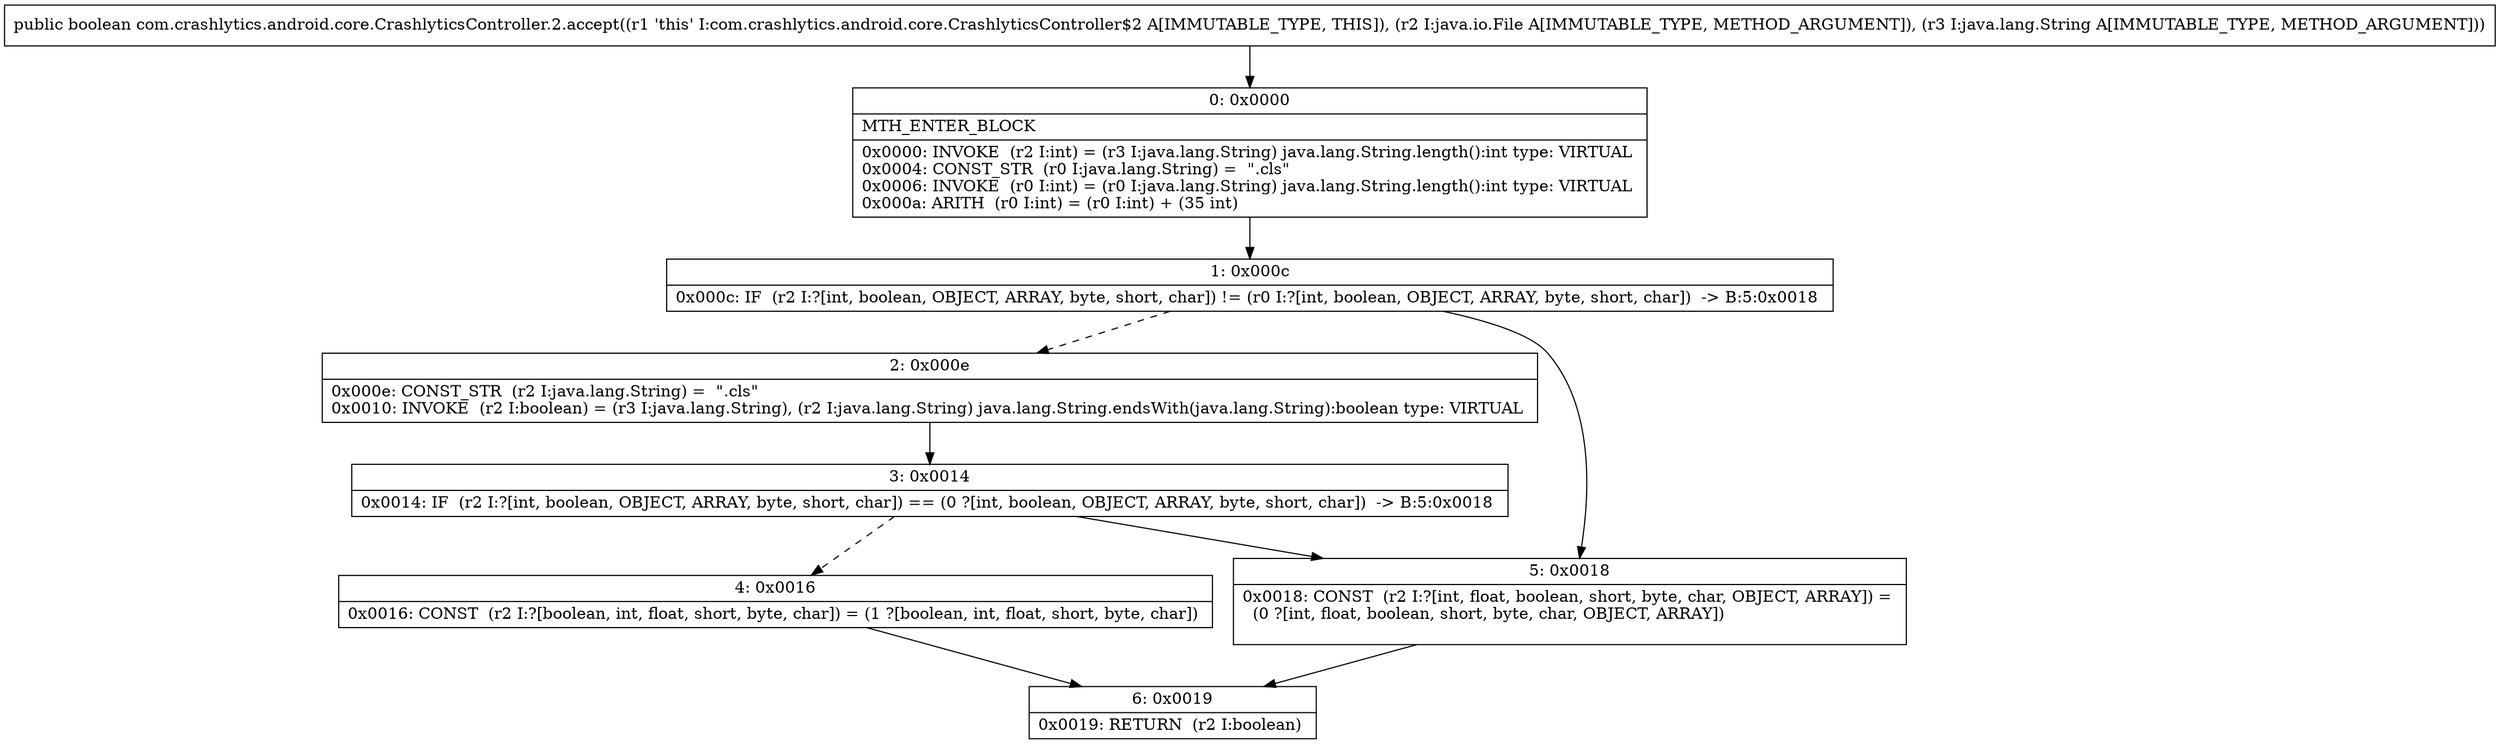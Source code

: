 digraph "CFG forcom.crashlytics.android.core.CrashlyticsController.2.accept(Ljava\/io\/File;Ljava\/lang\/String;)Z" {
Node_0 [shape=record,label="{0\:\ 0x0000|MTH_ENTER_BLOCK\l|0x0000: INVOKE  (r2 I:int) = (r3 I:java.lang.String) java.lang.String.length():int type: VIRTUAL \l0x0004: CONST_STR  (r0 I:java.lang.String) =  \".cls\" \l0x0006: INVOKE  (r0 I:int) = (r0 I:java.lang.String) java.lang.String.length():int type: VIRTUAL \l0x000a: ARITH  (r0 I:int) = (r0 I:int) + (35 int) \l}"];
Node_1 [shape=record,label="{1\:\ 0x000c|0x000c: IF  (r2 I:?[int, boolean, OBJECT, ARRAY, byte, short, char]) != (r0 I:?[int, boolean, OBJECT, ARRAY, byte, short, char])  \-\> B:5:0x0018 \l}"];
Node_2 [shape=record,label="{2\:\ 0x000e|0x000e: CONST_STR  (r2 I:java.lang.String) =  \".cls\" \l0x0010: INVOKE  (r2 I:boolean) = (r3 I:java.lang.String), (r2 I:java.lang.String) java.lang.String.endsWith(java.lang.String):boolean type: VIRTUAL \l}"];
Node_3 [shape=record,label="{3\:\ 0x0014|0x0014: IF  (r2 I:?[int, boolean, OBJECT, ARRAY, byte, short, char]) == (0 ?[int, boolean, OBJECT, ARRAY, byte, short, char])  \-\> B:5:0x0018 \l}"];
Node_4 [shape=record,label="{4\:\ 0x0016|0x0016: CONST  (r2 I:?[boolean, int, float, short, byte, char]) = (1 ?[boolean, int, float, short, byte, char]) \l}"];
Node_5 [shape=record,label="{5\:\ 0x0018|0x0018: CONST  (r2 I:?[int, float, boolean, short, byte, char, OBJECT, ARRAY]) = \l  (0 ?[int, float, boolean, short, byte, char, OBJECT, ARRAY])\l \l}"];
Node_6 [shape=record,label="{6\:\ 0x0019|0x0019: RETURN  (r2 I:boolean) \l}"];
MethodNode[shape=record,label="{public boolean com.crashlytics.android.core.CrashlyticsController.2.accept((r1 'this' I:com.crashlytics.android.core.CrashlyticsController$2 A[IMMUTABLE_TYPE, THIS]), (r2 I:java.io.File A[IMMUTABLE_TYPE, METHOD_ARGUMENT]), (r3 I:java.lang.String A[IMMUTABLE_TYPE, METHOD_ARGUMENT])) }"];
MethodNode -> Node_0;
Node_0 -> Node_1;
Node_1 -> Node_2[style=dashed];
Node_1 -> Node_5;
Node_2 -> Node_3;
Node_3 -> Node_4[style=dashed];
Node_3 -> Node_5;
Node_4 -> Node_6;
Node_5 -> Node_6;
}

